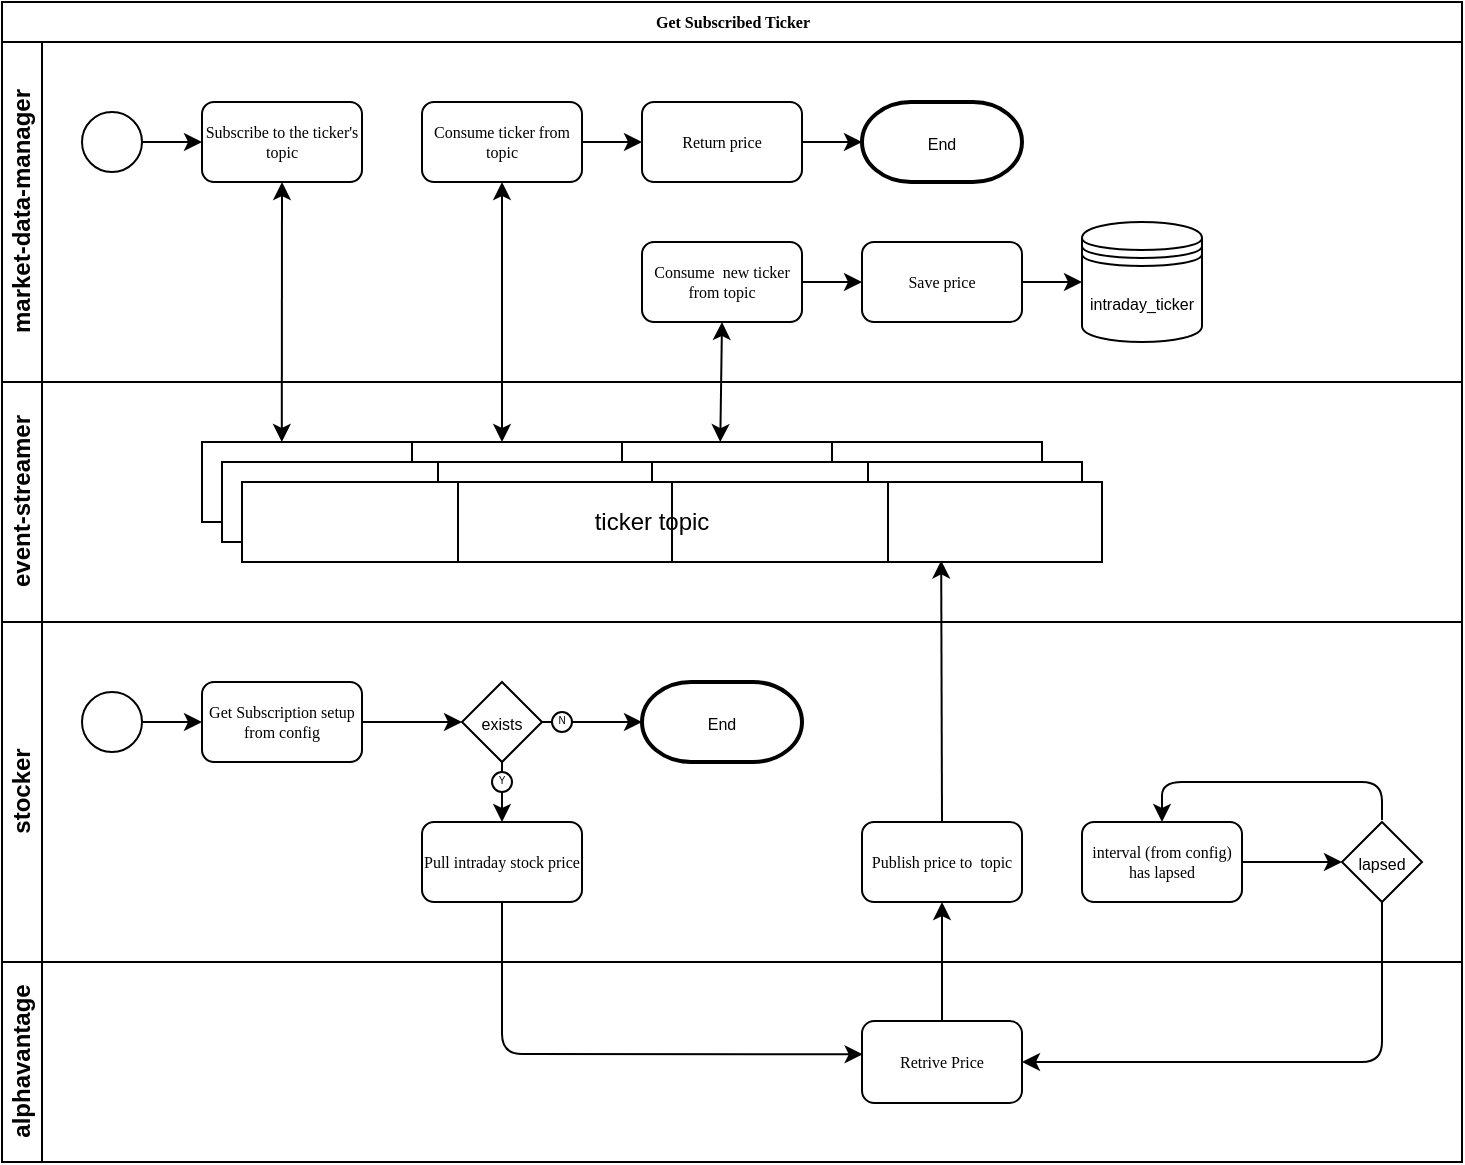 <mxfile version="14.5.6" type="github">
  <diagram name="GetSubscribedTicker" id="c7488fd3-1785-93aa-aadb-54a6760d102a">
    <mxGraphModel dx="1195" dy="559" grid="1" gridSize="10" guides="1" tooltips="1" connect="1" arrows="1" fold="1" page="1" pageScale="1" pageWidth="1100" pageHeight="850" background="#ffffff" math="0" shadow="0">
      <root>
        <mxCell id="0" />
        <mxCell id="1" parent="0" />
        <mxCell id="mjtQQ0A5IN0c86QrF7Lo-1" value="Get Subscribed Ticker" style="swimlane;html=1;childLayout=stackLayout;horizontal=1;startSize=20;horizontalStack=0;rounded=0;shadow=0;labelBackgroundColor=none;strokeWidth=1;fontFamily=Verdana;fontSize=8;align=center;" vertex="1" parent="1">
          <mxGeometry x="40" y="40" width="730" height="580" as="geometry" />
        </mxCell>
        <mxCell id="mjtQQ0A5IN0c86QrF7Lo-2" value="market-data-manager" style="swimlane;html=1;startSize=20;horizontal=0;" vertex="1" parent="mjtQQ0A5IN0c86QrF7Lo-1">
          <mxGeometry y="20" width="730" height="170" as="geometry" />
        </mxCell>
        <mxCell id="mjtQQ0A5IN0c86QrF7Lo-3" value="" style="ellipse;whiteSpace=wrap;html=1;rounded=0;shadow=0;labelBackgroundColor=none;strokeWidth=1;fontFamily=Verdana;fontSize=8;align=center;" vertex="1" parent="mjtQQ0A5IN0c86QrF7Lo-2">
          <mxGeometry x="40" y="35" width="30" height="30" as="geometry" />
        </mxCell>
        <mxCell id="mjtQQ0A5IN0c86QrF7Lo-4" value="Subscribe to the ticker&#39;s topic" style="rounded=1;whiteSpace=wrap;html=1;shadow=0;labelBackgroundColor=none;strokeWidth=1;fontFamily=Verdana;fontSize=8;align=center;" vertex="1" parent="mjtQQ0A5IN0c86QrF7Lo-2">
          <mxGeometry x="100" y="30" width="80" height="40" as="geometry" />
        </mxCell>
        <mxCell id="mjtQQ0A5IN0c86QrF7Lo-5" value="" style="endArrow=classic;html=1;exitX=1;exitY=0.5;exitDx=0;exitDy=0;entryX=0;entryY=0.5;entryDx=0;entryDy=0;" edge="1" parent="mjtQQ0A5IN0c86QrF7Lo-2" source="mjtQQ0A5IN0c86QrF7Lo-3" target="mjtQQ0A5IN0c86QrF7Lo-4">
          <mxGeometry width="50" height="50" relative="1" as="geometry">
            <mxPoint x="50" y="119" as="sourcePoint" />
            <mxPoint x="100" y="69" as="targetPoint" />
          </mxGeometry>
        </mxCell>
        <mxCell id="mjtQQ0A5IN0c86QrF7Lo-7" value="Save price" style="rounded=1;whiteSpace=wrap;html=1;shadow=0;labelBackgroundColor=none;strokeWidth=1;fontFamily=Verdana;fontSize=8;align=center;" vertex="1" parent="mjtQQ0A5IN0c86QrF7Lo-2">
          <mxGeometry x="430" y="100" width="80" height="40" as="geometry" />
        </mxCell>
        <mxCell id="mjtQQ0A5IN0c86QrF7Lo-9" value="Return price" style="rounded=1;whiteSpace=wrap;html=1;shadow=0;labelBackgroundColor=none;strokeWidth=1;fontFamily=Verdana;fontSize=8;align=center;" vertex="1" parent="mjtQQ0A5IN0c86QrF7Lo-2">
          <mxGeometry x="320" y="30" width="80" height="40" as="geometry" />
        </mxCell>
        <mxCell id="mjtQQ0A5IN0c86QrF7Lo-10" value="&lt;font style=&quot;font-size: 8px&quot;&gt;End&lt;/font&gt;" style="strokeWidth=2;html=1;shape=mxgraph.flowchart.terminator;whiteSpace=wrap;" vertex="1" parent="mjtQQ0A5IN0c86QrF7Lo-2">
          <mxGeometry x="430" y="30" width="80" height="40" as="geometry" />
        </mxCell>
        <mxCell id="mjtQQ0A5IN0c86QrF7Lo-11" value="&lt;font style=&quot;font-size: 8px&quot;&gt;intraday_ticker&lt;/font&gt;" style="shape=datastore;whiteSpace=wrap;html=1;" vertex="1" parent="mjtQQ0A5IN0c86QrF7Lo-2">
          <mxGeometry x="540" y="90" width="60" height="60" as="geometry" />
        </mxCell>
        <mxCell id="mjtQQ0A5IN0c86QrF7Lo-13" value="" style="endArrow=classic;html=1;entryX=0;entryY=0.5;entryDx=0;entryDy=0;entryPerimeter=0;exitX=1;exitY=0.5;exitDx=0;exitDy=0;" edge="1" parent="mjtQQ0A5IN0c86QrF7Lo-2" source="mjtQQ0A5IN0c86QrF7Lo-9" target="mjtQQ0A5IN0c86QrF7Lo-10">
          <mxGeometry width="50" height="50" relative="1" as="geometry">
            <mxPoint x="390" y="180" as="sourcePoint" />
            <mxPoint x="440" y="130" as="targetPoint" />
          </mxGeometry>
        </mxCell>
        <mxCell id="mjtQQ0A5IN0c86QrF7Lo-144" value="Consume ticker from topic" style="rounded=1;whiteSpace=wrap;html=1;shadow=0;labelBackgroundColor=none;strokeWidth=1;fontFamily=Verdana;fontSize=8;align=center;" vertex="1" parent="mjtQQ0A5IN0c86QrF7Lo-2">
          <mxGeometry x="210" y="30" width="80" height="40" as="geometry" />
        </mxCell>
        <mxCell id="mjtQQ0A5IN0c86QrF7Lo-146" value="" style="endArrow=classic;html=1;exitX=1;exitY=0.5;exitDx=0;exitDy=0;entryX=0;entryY=0.5;entryDx=0;entryDy=0;" edge="1" parent="mjtQQ0A5IN0c86QrF7Lo-2" source="mjtQQ0A5IN0c86QrF7Lo-144" target="mjtQQ0A5IN0c86QrF7Lo-9">
          <mxGeometry width="50" height="50" relative="1" as="geometry">
            <mxPoint x="80" y="60" as="sourcePoint" />
            <mxPoint x="110" y="60" as="targetPoint" />
          </mxGeometry>
        </mxCell>
        <mxCell id="mjtQQ0A5IN0c86QrF7Lo-175" value="Consume &amp;nbsp;new ticker from topic" style="rounded=1;whiteSpace=wrap;html=1;shadow=0;labelBackgroundColor=none;strokeWidth=1;fontFamily=Verdana;fontSize=8;align=center;" vertex="1" parent="mjtQQ0A5IN0c86QrF7Lo-2">
          <mxGeometry x="320" y="100" width="80" height="40" as="geometry" />
        </mxCell>
        <mxCell id="mjtQQ0A5IN0c86QrF7Lo-176" value="" style="endArrow=classic;html=1;entryX=0;entryY=0.5;entryDx=0;entryDy=0;exitX=1;exitY=0.5;exitDx=0;exitDy=0;" edge="1" parent="mjtQQ0A5IN0c86QrF7Lo-2" source="mjtQQ0A5IN0c86QrF7Lo-175" target="mjtQQ0A5IN0c86QrF7Lo-7">
          <mxGeometry width="50" height="50" relative="1" as="geometry">
            <mxPoint x="410" y="60.0" as="sourcePoint" />
            <mxPoint x="440" y="60.0" as="targetPoint" />
          </mxGeometry>
        </mxCell>
        <mxCell id="mjtQQ0A5IN0c86QrF7Lo-178" value="" style="endArrow=classic;html=1;entryX=0;entryY=0.5;entryDx=0;entryDy=0;exitX=1;exitY=0.5;exitDx=0;exitDy=0;" edge="1" parent="mjtQQ0A5IN0c86QrF7Lo-2" source="mjtQQ0A5IN0c86QrF7Lo-7" target="mjtQQ0A5IN0c86QrF7Lo-11">
          <mxGeometry width="50" height="50" relative="1" as="geometry">
            <mxPoint x="410" y="130" as="sourcePoint" />
            <mxPoint x="440" y="130" as="targetPoint" />
          </mxGeometry>
        </mxCell>
        <mxCell id="mjtQQ0A5IN0c86QrF7Lo-15" value="event-streamer" style="swimlane;html=1;startSize=20;horizontal=0;" vertex="1" parent="mjtQQ0A5IN0c86QrF7Lo-1">
          <mxGeometry y="190" width="730" height="120" as="geometry" />
        </mxCell>
        <mxCell id="mjtQQ0A5IN0c86QrF7Lo-82" value="" style="shape=table;html=1;whiteSpace=wrap;startSize=0;container=1;collapsible=0;childLayout=tableLayout;" vertex="1" parent="mjtQQ0A5IN0c86QrF7Lo-15">
          <mxGeometry x="100" y="30" width="420" height="40" as="geometry" />
        </mxCell>
        <mxCell id="mjtQQ0A5IN0c86QrF7Lo-83" value="" style="shape=partialRectangle;html=1;whiteSpace=wrap;collapsible=0;dropTarget=0;pointerEvents=0;fillColor=none;top=0;left=0;bottom=0;right=0;points=[[0,0.5],[1,0.5]];portConstraint=eastwest;" vertex="1" parent="mjtQQ0A5IN0c86QrF7Lo-82">
          <mxGeometry width="420" height="40" as="geometry" />
        </mxCell>
        <mxCell id="mjtQQ0A5IN0c86QrF7Lo-84" value="" style="shape=partialRectangle;html=1;whiteSpace=wrap;connectable=0;overflow=hidden;fillColor=none;top=0;left=0;bottom=0;right=0;" vertex="1" parent="mjtQQ0A5IN0c86QrF7Lo-83">
          <mxGeometry width="105" height="40" as="geometry" />
        </mxCell>
        <mxCell id="mjtQQ0A5IN0c86QrF7Lo-85" value="" style="shape=partialRectangle;html=1;whiteSpace=wrap;connectable=0;overflow=hidden;fillColor=none;top=0;left=0;bottom=0;right=0;" vertex="1" parent="mjtQQ0A5IN0c86QrF7Lo-83">
          <mxGeometry x="105" width="105" height="40" as="geometry" />
        </mxCell>
        <mxCell id="mjtQQ0A5IN0c86QrF7Lo-86" value="" style="shape=partialRectangle;html=1;whiteSpace=wrap;connectable=0;overflow=hidden;fillColor=none;top=0;left=0;bottom=0;right=0;" vertex="1" parent="mjtQQ0A5IN0c86QrF7Lo-83">
          <mxGeometry x="210" width="105" height="40" as="geometry" />
        </mxCell>
        <mxCell id="mjtQQ0A5IN0c86QrF7Lo-87" value="" style="shape=partialRectangle;html=1;whiteSpace=wrap;connectable=0;overflow=hidden;fillColor=none;top=0;left=0;bottom=0;right=0;" vertex="1" parent="mjtQQ0A5IN0c86QrF7Lo-83">
          <mxGeometry x="315" width="105" height="40" as="geometry" />
        </mxCell>
        <mxCell id="mjtQQ0A5IN0c86QrF7Lo-30" value="stocker" style="swimlane;html=1;startSize=20;horizontal=0;" vertex="1" parent="mjtQQ0A5IN0c86QrF7Lo-1">
          <mxGeometry y="310" width="730" height="170" as="geometry" />
        </mxCell>
        <mxCell id="mjtQQ0A5IN0c86QrF7Lo-174" value="" style="endArrow=classic;html=1;entryX=0;entryY=0.5;entryDx=0;entryDy=0;entryPerimeter=0;exitX=1;exitY=0.5;exitDx=0;exitDy=0;" edge="1" parent="mjtQQ0A5IN0c86QrF7Lo-30" source="mjtQQ0A5IN0c86QrF7Lo-150" target="mjtQQ0A5IN0c86QrF7Lo-152">
          <mxGeometry width="50" height="50" relative="1" as="geometry">
            <mxPoint x="190" y="60" as="sourcePoint" />
            <mxPoint x="240" y="60" as="targetPoint" />
          </mxGeometry>
        </mxCell>
        <mxCell id="mjtQQ0A5IN0c86QrF7Lo-16" value="Pull intraday stock price" style="rounded=1;whiteSpace=wrap;html=1;shadow=0;labelBackgroundColor=none;strokeWidth=1;fontFamily=Verdana;fontSize=8;align=center;" vertex="1" parent="mjtQQ0A5IN0c86QrF7Lo-30">
          <mxGeometry x="210" y="100" width="80" height="40" as="geometry" />
        </mxCell>
        <mxCell id="mjtQQ0A5IN0c86QrF7Lo-17" value="Publish price to &amp;nbsp;topic" style="rounded=1;whiteSpace=wrap;html=1;shadow=0;labelBackgroundColor=none;strokeWidth=1;fontFamily=Verdana;fontSize=8;align=center;" vertex="1" parent="mjtQQ0A5IN0c86QrF7Lo-30">
          <mxGeometry x="430" y="100" width="80" height="40" as="geometry" />
        </mxCell>
        <mxCell id="mjtQQ0A5IN0c86QrF7Lo-21" value="interval (from config) has lapsed" style="rounded=1;whiteSpace=wrap;html=1;shadow=0;labelBackgroundColor=none;strokeWidth=1;fontFamily=Verdana;fontSize=8;align=center;" vertex="1" parent="mjtQQ0A5IN0c86QrF7Lo-30">
          <mxGeometry x="540" y="100" width="80" height="40" as="geometry" />
        </mxCell>
        <mxCell id="mjtQQ0A5IN0c86QrF7Lo-147" value="" style="ellipse;whiteSpace=wrap;html=1;rounded=0;shadow=0;labelBackgroundColor=none;strokeWidth=1;fontFamily=Verdana;fontSize=8;align=center;" vertex="1" parent="mjtQQ0A5IN0c86QrF7Lo-30">
          <mxGeometry x="40" y="35" width="30" height="30" as="geometry" />
        </mxCell>
        <mxCell id="mjtQQ0A5IN0c86QrF7Lo-148" value="" style="endArrow=classic;html=1;exitX=1;exitY=0.5;exitDx=0;exitDy=0;entryX=0;entryY=0.5;entryDx=0;entryDy=0;" edge="1" parent="mjtQQ0A5IN0c86QrF7Lo-30" source="mjtQQ0A5IN0c86QrF7Lo-147" target="mjtQQ0A5IN0c86QrF7Lo-149">
          <mxGeometry width="50" height="50" relative="1" as="geometry">
            <mxPoint x="10" y="44" as="sourcePoint" />
            <mxPoint x="100" y="35" as="targetPoint" />
          </mxGeometry>
        </mxCell>
        <mxCell id="mjtQQ0A5IN0c86QrF7Lo-149" value="Get Subscription setup from config" style="rounded=1;whiteSpace=wrap;html=1;shadow=0;labelBackgroundColor=none;strokeWidth=1;fontFamily=Verdana;fontSize=8;align=center;" vertex="1" parent="mjtQQ0A5IN0c86QrF7Lo-30">
          <mxGeometry x="100" y="30" width="80" height="40" as="geometry" />
        </mxCell>
        <mxCell id="mjtQQ0A5IN0c86QrF7Lo-150" value="&lt;font style=&quot;font-size: 8px&quot;&gt;exists&lt;/font&gt;" style="rhombus;whiteSpace=wrap;html=1;" vertex="1" parent="mjtQQ0A5IN0c86QrF7Lo-30">
          <mxGeometry x="230" y="30" width="40" height="40" as="geometry" />
        </mxCell>
        <mxCell id="mjtQQ0A5IN0c86QrF7Lo-159" value="" style="endArrow=classic;html=1;exitX=0.5;exitY=1;exitDx=0;exitDy=0;entryX=0.5;entryY=0;entryDx=0;entryDy=0;" edge="1" parent="mjtQQ0A5IN0c86QrF7Lo-30" source="mjtQQ0A5IN0c86QrF7Lo-150" target="mjtQQ0A5IN0c86QrF7Lo-16">
          <mxGeometry width="50" height="50" relative="1" as="geometry">
            <mxPoint x="290" y="420" as="sourcePoint" />
            <mxPoint x="290" y="450" as="targetPoint" />
          </mxGeometry>
        </mxCell>
        <mxCell id="mjtQQ0A5IN0c86QrF7Lo-152" value="&lt;font style=&quot;font-size: 8px&quot;&gt;End&lt;/font&gt;" style="strokeWidth=2;html=1;shape=mxgraph.flowchart.terminator;whiteSpace=wrap;" vertex="1" parent="mjtQQ0A5IN0c86QrF7Lo-30">
          <mxGeometry x="320" y="30" width="80" height="40" as="geometry" />
        </mxCell>
        <mxCell id="mjtQQ0A5IN0c86QrF7Lo-156" value="&lt;div style=&quot;text-align: justify&quot;&gt;&lt;span style=&quot;font-size: 6px&quot;&gt;&lt;sup&gt;N&lt;/sup&gt;&lt;/span&gt;&lt;/div&gt;" style="ellipse;whiteSpace=wrap;html=1;aspect=fixed;" vertex="1" parent="mjtQQ0A5IN0c86QrF7Lo-30">
          <mxGeometry x="275" y="45" width="10" height="10" as="geometry" />
        </mxCell>
        <mxCell id="mjtQQ0A5IN0c86QrF7Lo-158" value="&lt;div style=&quot;text-align: justify&quot;&gt;&lt;span style=&quot;font-size: 6px&quot;&gt;&lt;sup&gt;Y&lt;/sup&gt;&lt;/span&gt;&lt;/div&gt;" style="ellipse;whiteSpace=wrap;html=1;aspect=fixed;" vertex="1" parent="mjtQQ0A5IN0c86QrF7Lo-30">
          <mxGeometry x="245" y="75" width="10" height="10" as="geometry" />
        </mxCell>
        <mxCell id="mjtQQ0A5IN0c86QrF7Lo-151" value="" style="endArrow=classic;html=1;entryX=0;entryY=0.5;entryDx=0;entryDy=0;" edge="1" parent="mjtQQ0A5IN0c86QrF7Lo-30" target="mjtQQ0A5IN0c86QrF7Lo-150">
          <mxGeometry width="50" height="50" relative="1" as="geometry">
            <mxPoint x="180" y="50" as="sourcePoint" />
            <mxPoint x="110" y="60" as="targetPoint" />
          </mxGeometry>
        </mxCell>
        <mxCell id="mjtQQ0A5IN0c86QrF7Lo-169" value="&lt;font style=&quot;font-size: 8px&quot;&gt;lapsed&lt;/font&gt;" style="rhombus;whiteSpace=wrap;html=1;" vertex="1" parent="mjtQQ0A5IN0c86QrF7Lo-30">
          <mxGeometry x="670" y="100" width="40" height="40" as="geometry" />
        </mxCell>
        <mxCell id="mjtQQ0A5IN0c86QrF7Lo-170" value="" style="endArrow=classic;html=1;entryX=0;entryY=0.5;entryDx=0;entryDy=0;" edge="1" parent="mjtQQ0A5IN0c86QrF7Lo-30" source="mjtQQ0A5IN0c86QrF7Lo-21" target="mjtQQ0A5IN0c86QrF7Lo-169">
          <mxGeometry width="50" height="50" relative="1" as="geometry">
            <mxPoint x="660" y="470" as="sourcePoint" />
            <mxPoint x="800" y="470" as="targetPoint" />
          </mxGeometry>
        </mxCell>
        <mxCell id="mjtQQ0A5IN0c86QrF7Lo-59" value="" style="endArrow=classic;startArrow=classic;html=1;entryX=0.5;entryY=1;entryDx=0;entryDy=0;exitX=0.095;exitY=0;exitDx=0;exitDy=0;exitPerimeter=0;" edge="1" parent="mjtQQ0A5IN0c86QrF7Lo-1" source="mjtQQ0A5IN0c86QrF7Lo-83" target="mjtQQ0A5IN0c86QrF7Lo-4">
          <mxGeometry width="50" height="50" relative="1" as="geometry">
            <mxPoint x="140" y="110" as="sourcePoint" />
            <mxPoint x="290" y="100" as="targetPoint" />
          </mxGeometry>
        </mxCell>
        <mxCell id="mjtQQ0A5IN0c86QrF7Lo-168" value="" style="endArrow=classic;html=1;entryX=0.5;entryY=1;entryDx=0;entryDy=0;exitX=0.5;exitY=0;exitDx=0;exitDy=0;" edge="1" parent="mjtQQ0A5IN0c86QrF7Lo-1" source="mjtQQ0A5IN0c86QrF7Lo-31" target="mjtQQ0A5IN0c86QrF7Lo-17">
          <mxGeometry width="50" height="50" relative="1" as="geometry">
            <mxPoint x="300" y="440" as="sourcePoint" />
            <mxPoint x="350" y="440" as="targetPoint" />
          </mxGeometry>
        </mxCell>
        <mxCell id="mjtQQ0A5IN0c86QrF7Lo-25" value="" style="endArrow=classic;html=1;entryX=1;entryY=0.5;entryDx=0;entryDy=0;exitX=0.5;exitY=1;exitDx=0;exitDy=0;" edge="1" parent="mjtQQ0A5IN0c86QrF7Lo-1" source="mjtQQ0A5IN0c86QrF7Lo-169" target="mjtQQ0A5IN0c86QrF7Lo-31">
          <mxGeometry width="50" height="50" relative="1" as="geometry">
            <mxPoint x="600" y="560" as="sourcePoint" />
            <mxPoint x="690" y="560" as="targetPoint" />
            <Array as="points">
              <mxPoint x="690" y="530" />
            </Array>
          </mxGeometry>
        </mxCell>
        <mxCell id="mjtQQ0A5IN0c86QrF7Lo-67" value="alphavantage" style="swimlane;html=1;startSize=20;horizontal=0;" vertex="1" parent="mjtQQ0A5IN0c86QrF7Lo-1">
          <mxGeometry y="480" width="730" height="100" as="geometry" />
        </mxCell>
        <mxCell id="mjtQQ0A5IN0c86QrF7Lo-31" value="Retrive Price" style="rounded=1;whiteSpace=wrap;html=1;shadow=0;labelBackgroundColor=none;strokeWidth=1;fontFamily=Verdana;fontSize=8;align=center;" vertex="1" parent="mjtQQ0A5IN0c86QrF7Lo-67">
          <mxGeometry x="430" y="29.5" width="80" height="41" as="geometry" />
        </mxCell>
        <mxCell id="mjtQQ0A5IN0c86QrF7Lo-145" value="" style="endArrow=classic;startArrow=classic;html=1;entryX=0.5;entryY=1;entryDx=0;entryDy=0;" edge="1" parent="mjtQQ0A5IN0c86QrF7Lo-1" target="mjtQQ0A5IN0c86QrF7Lo-144">
          <mxGeometry width="50" height="50" relative="1" as="geometry">
            <mxPoint x="250" y="220" as="sourcePoint" />
            <mxPoint x="150" y="100" as="targetPoint" />
          </mxGeometry>
        </mxCell>
        <mxCell id="mjtQQ0A5IN0c86QrF7Lo-167" value="" style="endArrow=classic;html=1;exitX=0.5;exitY=1;exitDx=0;exitDy=0;entryX=0.004;entryY=0.407;entryDx=0;entryDy=0;entryPerimeter=0;" edge="1" parent="mjtQQ0A5IN0c86QrF7Lo-1" source="mjtQQ0A5IN0c86QrF7Lo-16" target="mjtQQ0A5IN0c86QrF7Lo-31">
          <mxGeometry width="50" height="50" relative="1" as="geometry">
            <mxPoint x="80" y="440" as="sourcePoint" />
            <mxPoint x="110" y="440" as="targetPoint" />
            <Array as="points">
              <mxPoint x="250" y="526" />
            </Array>
          </mxGeometry>
        </mxCell>
        <mxCell id="mjtQQ0A5IN0c86QrF7Lo-177" value="" style="endArrow=classic;startArrow=classic;html=1;entryX=0.5;entryY=1;entryDx=0;entryDy=0;exitX=0.617;exitY=0.001;exitDx=0;exitDy=0;exitPerimeter=0;" edge="1" parent="mjtQQ0A5IN0c86QrF7Lo-1" source="mjtQQ0A5IN0c86QrF7Lo-83" target="mjtQQ0A5IN0c86QrF7Lo-175">
          <mxGeometry width="50" height="50" relative="1" as="geometry">
            <mxPoint x="330" y="210" as="sourcePoint" />
            <mxPoint x="260.0" y="100" as="targetPoint" />
          </mxGeometry>
        </mxCell>
        <mxCell id="mjtQQ0A5IN0c86QrF7Lo-88" value="" style="shape=table;html=1;whiteSpace=wrap;startSize=0;container=1;collapsible=0;childLayout=tableLayout;" vertex="1" parent="1">
          <mxGeometry x="150" y="270" width="430" height="40" as="geometry" />
        </mxCell>
        <mxCell id="mjtQQ0A5IN0c86QrF7Lo-89" value="" style="shape=partialRectangle;html=1;whiteSpace=wrap;collapsible=0;dropTarget=0;pointerEvents=0;fillColor=none;top=0;left=0;bottom=0;right=0;points=[[0,0.5],[1,0.5]];portConstraint=eastwest;" vertex="1" parent="mjtQQ0A5IN0c86QrF7Lo-88">
          <mxGeometry width="430" height="40" as="geometry" />
        </mxCell>
        <mxCell id="mjtQQ0A5IN0c86QrF7Lo-90" value="" style="shape=partialRectangle;html=1;whiteSpace=wrap;connectable=0;overflow=hidden;fillColor=none;top=0;left=0;bottom=0;right=0;" vertex="1" parent="mjtQQ0A5IN0c86QrF7Lo-89">
          <mxGeometry width="108" height="40" as="geometry" />
        </mxCell>
        <mxCell id="mjtQQ0A5IN0c86QrF7Lo-91" value="" style="shape=partialRectangle;html=1;whiteSpace=wrap;connectable=0;overflow=hidden;fillColor=none;top=0;left=0;bottom=0;right=0;" vertex="1" parent="mjtQQ0A5IN0c86QrF7Lo-89">
          <mxGeometry x="108" width="107" height="40" as="geometry" />
        </mxCell>
        <mxCell id="mjtQQ0A5IN0c86QrF7Lo-92" value="" style="shape=partialRectangle;html=1;whiteSpace=wrap;connectable=0;overflow=hidden;fillColor=none;top=0;left=0;bottom=0;right=0;" vertex="1" parent="mjtQQ0A5IN0c86QrF7Lo-89">
          <mxGeometry x="215" width="108" height="40" as="geometry" />
        </mxCell>
        <mxCell id="mjtQQ0A5IN0c86QrF7Lo-93" value="" style="shape=partialRectangle;html=1;whiteSpace=wrap;connectable=0;overflow=hidden;fillColor=none;top=0;left=0;bottom=0;right=0;" vertex="1" parent="mjtQQ0A5IN0c86QrF7Lo-89">
          <mxGeometry x="323" width="107" height="40" as="geometry" />
        </mxCell>
        <mxCell id="mjtQQ0A5IN0c86QrF7Lo-94" value="" style="shape=table;html=1;whiteSpace=wrap;startSize=0;container=1;collapsible=0;childLayout=tableLayout;" vertex="1" parent="1">
          <mxGeometry x="160" y="280" width="430" height="40" as="geometry" />
        </mxCell>
        <mxCell id="mjtQQ0A5IN0c86QrF7Lo-95" value="" style="shape=partialRectangle;html=1;whiteSpace=wrap;collapsible=0;dropTarget=0;pointerEvents=0;fillColor=none;top=0;left=0;bottom=0;right=0;points=[[0,0.5],[1,0.5]];portConstraint=eastwest;" vertex="1" parent="mjtQQ0A5IN0c86QrF7Lo-94">
          <mxGeometry width="430" height="40" as="geometry" />
        </mxCell>
        <mxCell id="mjtQQ0A5IN0c86QrF7Lo-96" value="" style="shape=partialRectangle;html=1;whiteSpace=wrap;connectable=0;overflow=hidden;fillColor=none;top=0;left=0;bottom=0;right=0;" vertex="1" parent="mjtQQ0A5IN0c86QrF7Lo-95">
          <mxGeometry width="108" height="40" as="geometry" />
        </mxCell>
        <mxCell id="mjtQQ0A5IN0c86QrF7Lo-97" value="" style="shape=partialRectangle;html=1;whiteSpace=wrap;connectable=0;overflow=hidden;fillColor=none;top=0;left=0;bottom=0;right=0;" vertex="1" parent="mjtQQ0A5IN0c86QrF7Lo-95">
          <mxGeometry x="108" width="107" height="40" as="geometry" />
        </mxCell>
        <mxCell id="mjtQQ0A5IN0c86QrF7Lo-98" value="" style="shape=partialRectangle;html=1;whiteSpace=wrap;connectable=0;overflow=hidden;fillColor=none;top=0;left=0;bottom=0;right=0;" vertex="1" parent="mjtQQ0A5IN0c86QrF7Lo-95">
          <mxGeometry x="215" width="108" height="40" as="geometry" />
        </mxCell>
        <mxCell id="mjtQQ0A5IN0c86QrF7Lo-99" value="" style="shape=partialRectangle;html=1;whiteSpace=wrap;connectable=0;overflow=hidden;fillColor=none;top=0;left=0;bottom=0;right=0;" vertex="1" parent="mjtQQ0A5IN0c86QrF7Lo-95">
          <mxGeometry x="323" width="107" height="40" as="geometry" />
        </mxCell>
        <mxCell id="mjtQQ0A5IN0c86QrF7Lo-100" value="ticker topic" style="text;html=1;strokeColor=none;fillColor=none;align=center;verticalAlign=middle;whiteSpace=wrap;rounded=0;" vertex="1" parent="1">
          <mxGeometry x="325" y="290" width="80" height="20" as="geometry" />
        </mxCell>
        <mxCell id="mjtQQ0A5IN0c86QrF7Lo-162" value="" style="endArrow=classic;html=1;exitX=0.5;exitY=0;exitDx=0;exitDy=0;entryX=0.813;entryY=0.981;entryDx=0;entryDy=0;entryPerimeter=0;" edge="1" parent="1" source="mjtQQ0A5IN0c86QrF7Lo-17" target="mjtQQ0A5IN0c86QrF7Lo-95">
          <mxGeometry width="50" height="50" relative="1" as="geometry">
            <mxPoint x="230" y="480" as="sourcePoint" />
            <mxPoint x="400" y="370" as="targetPoint" />
          </mxGeometry>
        </mxCell>
        <mxCell id="mjtQQ0A5IN0c86QrF7Lo-171" value="" style="endArrow=classic;html=1;entryX=0.5;entryY=0;entryDx=0;entryDy=0;" edge="1" parent="1" target="mjtQQ0A5IN0c86QrF7Lo-21">
          <mxGeometry width="50" height="50" relative="1" as="geometry">
            <mxPoint x="730" y="449" as="sourcePoint" />
            <mxPoint x="610" y="430" as="targetPoint" />
            <Array as="points">
              <mxPoint x="730" y="430" />
              <mxPoint x="680" y="430" />
              <mxPoint x="620" y="430" />
            </Array>
          </mxGeometry>
        </mxCell>
      </root>
    </mxGraphModel>
  </diagram>
</mxfile>
